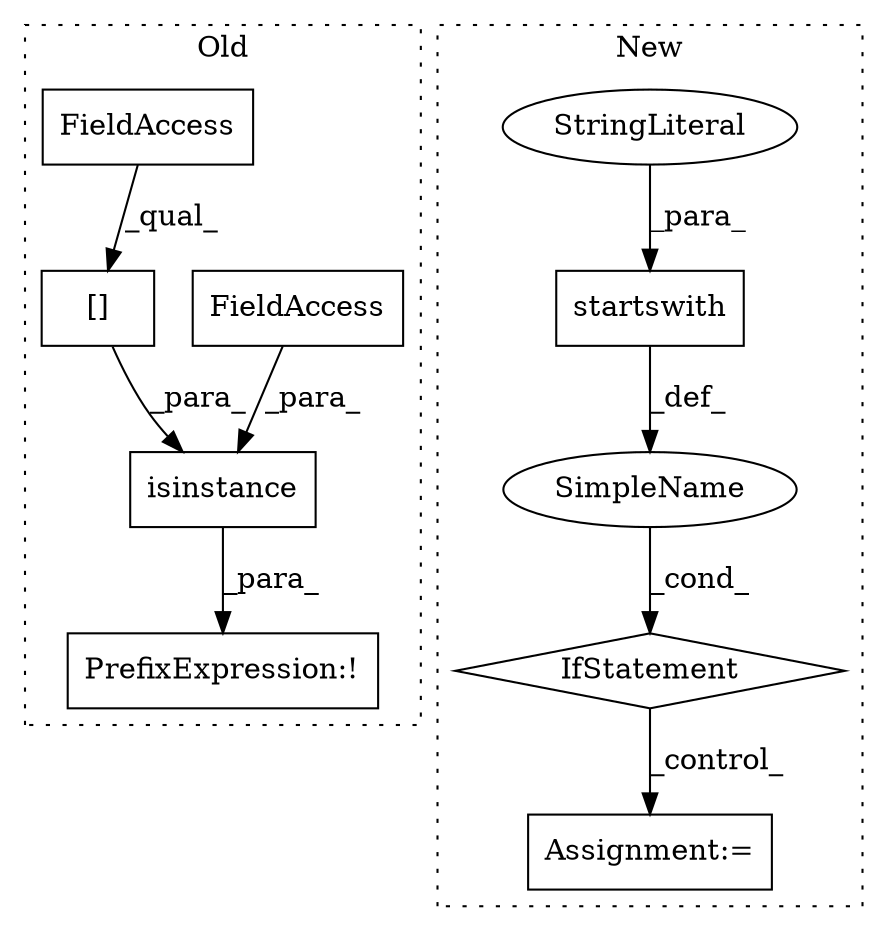 digraph G {
subgraph cluster0 {
1 [label="isinstance" a="32" s="399,445" l="11,1" shape="box"];
7 [label="[]" a="2" s="410,427" l="13,1" shape="box"];
8 [label="FieldAccess" a="22" s="429" l="16" shape="box"];
9 [label="PrefixExpression:!" a="38" s="398" l="1" shape="box"];
10 [label="FieldAccess" a="22" s="410" l="12" shape="box"];
label = "Old";
style="dotted";
}
subgraph cluster1 {
2 [label="startswith" a="32" s="8434,8448" l="11,1" shape="box"];
3 [label="StringLiteral" a="45" s="8445" l="3" shape="ellipse"];
4 [label="IfStatement" a="25" s="8425,8449" l="4,2" shape="diamond"];
5 [label="Assignment:=" a="7" s="8611" l="1" shape="box"];
6 [label="SimpleName" a="42" s="" l="" shape="ellipse"];
label = "New";
style="dotted";
}
1 -> 9 [label="_para_"];
2 -> 6 [label="_def_"];
3 -> 2 [label="_para_"];
4 -> 5 [label="_control_"];
6 -> 4 [label="_cond_"];
7 -> 1 [label="_para_"];
8 -> 1 [label="_para_"];
10 -> 7 [label="_qual_"];
}